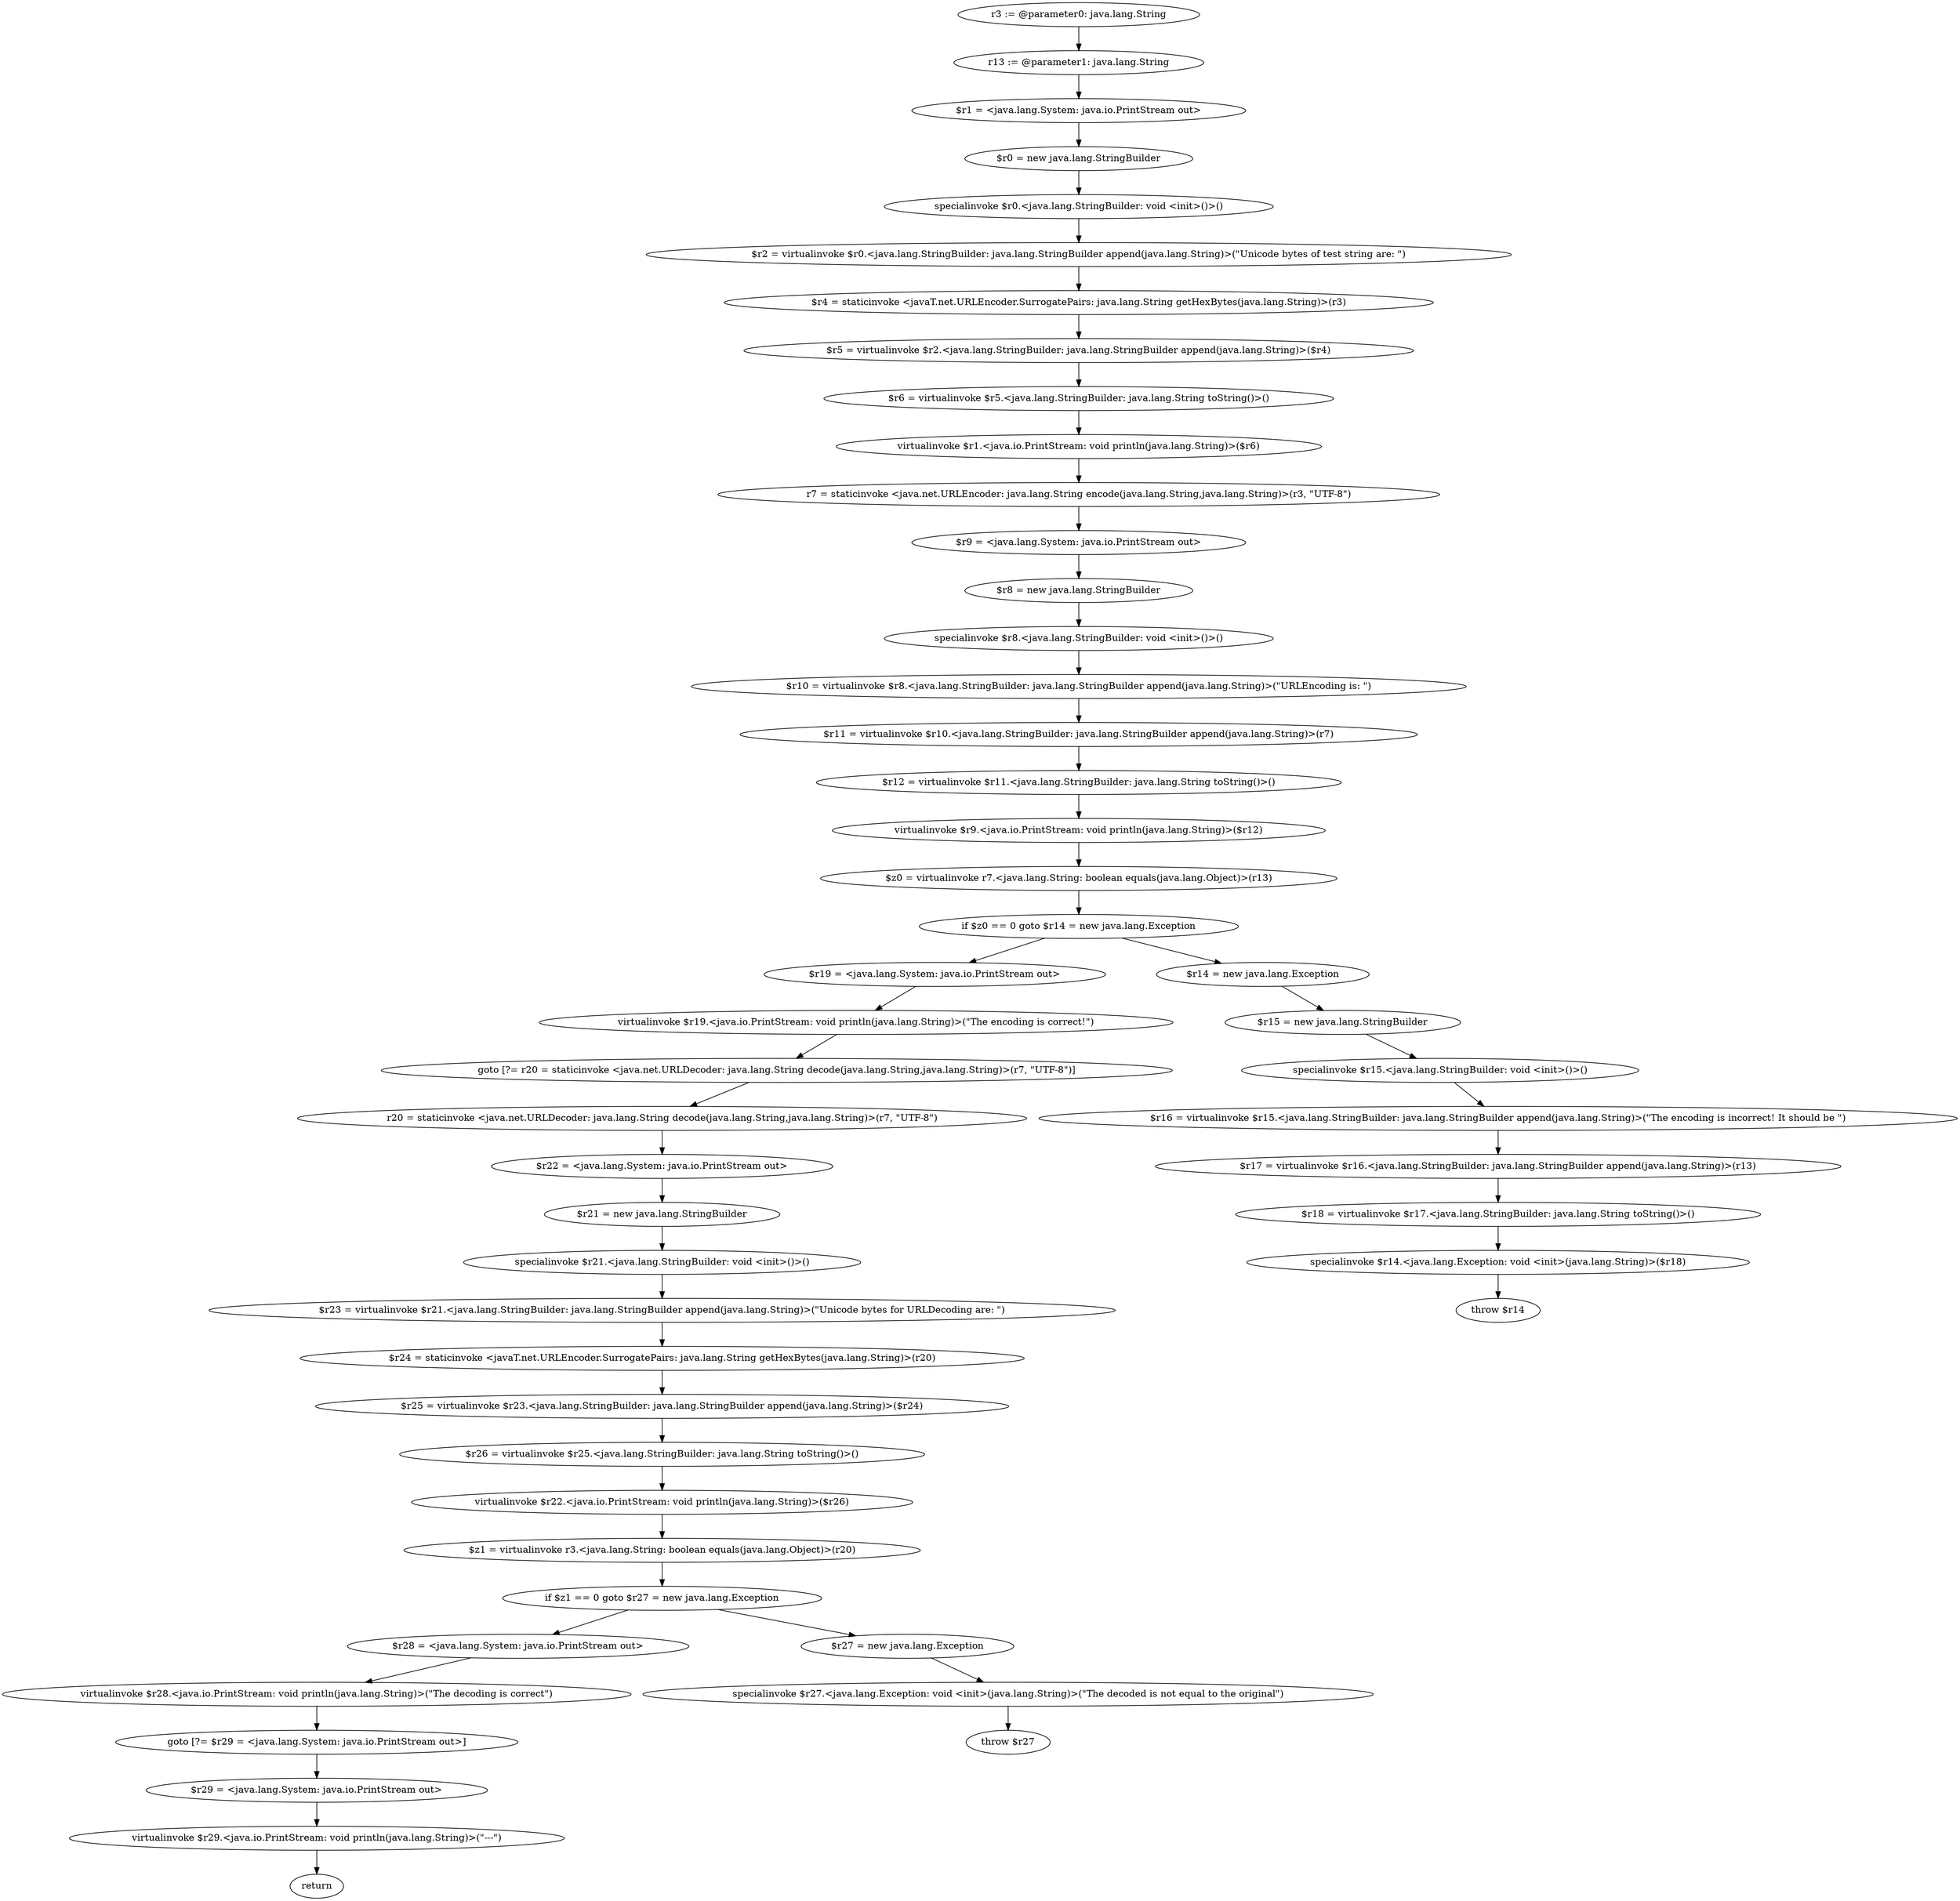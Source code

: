 digraph "unitGraph" {
    "r3 := @parameter0: java.lang.String"
    "r13 := @parameter1: java.lang.String"
    "$r1 = <java.lang.System: java.io.PrintStream out>"
    "$r0 = new java.lang.StringBuilder"
    "specialinvoke $r0.<java.lang.StringBuilder: void <init>()>()"
    "$r2 = virtualinvoke $r0.<java.lang.StringBuilder: java.lang.StringBuilder append(java.lang.String)>(\"Unicode bytes of test string are: \")"
    "$r4 = staticinvoke <javaT.net.URLEncoder.SurrogatePairs: java.lang.String getHexBytes(java.lang.String)>(r3)"
    "$r5 = virtualinvoke $r2.<java.lang.StringBuilder: java.lang.StringBuilder append(java.lang.String)>($r4)"
    "$r6 = virtualinvoke $r5.<java.lang.StringBuilder: java.lang.String toString()>()"
    "virtualinvoke $r1.<java.io.PrintStream: void println(java.lang.String)>($r6)"
    "r7 = staticinvoke <java.net.URLEncoder: java.lang.String encode(java.lang.String,java.lang.String)>(r3, \"UTF-8\")"
    "$r9 = <java.lang.System: java.io.PrintStream out>"
    "$r8 = new java.lang.StringBuilder"
    "specialinvoke $r8.<java.lang.StringBuilder: void <init>()>()"
    "$r10 = virtualinvoke $r8.<java.lang.StringBuilder: java.lang.StringBuilder append(java.lang.String)>(\"URLEncoding is: \")"
    "$r11 = virtualinvoke $r10.<java.lang.StringBuilder: java.lang.StringBuilder append(java.lang.String)>(r7)"
    "$r12 = virtualinvoke $r11.<java.lang.StringBuilder: java.lang.String toString()>()"
    "virtualinvoke $r9.<java.io.PrintStream: void println(java.lang.String)>($r12)"
    "$z0 = virtualinvoke r7.<java.lang.String: boolean equals(java.lang.Object)>(r13)"
    "if $z0 == 0 goto $r14 = new java.lang.Exception"
    "$r19 = <java.lang.System: java.io.PrintStream out>"
    "virtualinvoke $r19.<java.io.PrintStream: void println(java.lang.String)>(\"The encoding is correct!\")"
    "goto [?= r20 = staticinvoke <java.net.URLDecoder: java.lang.String decode(java.lang.String,java.lang.String)>(r7, \"UTF-8\")]"
    "$r14 = new java.lang.Exception"
    "$r15 = new java.lang.StringBuilder"
    "specialinvoke $r15.<java.lang.StringBuilder: void <init>()>()"
    "$r16 = virtualinvoke $r15.<java.lang.StringBuilder: java.lang.StringBuilder append(java.lang.String)>(\"The encoding is incorrect! It should be \")"
    "$r17 = virtualinvoke $r16.<java.lang.StringBuilder: java.lang.StringBuilder append(java.lang.String)>(r13)"
    "$r18 = virtualinvoke $r17.<java.lang.StringBuilder: java.lang.String toString()>()"
    "specialinvoke $r14.<java.lang.Exception: void <init>(java.lang.String)>($r18)"
    "throw $r14"
    "r20 = staticinvoke <java.net.URLDecoder: java.lang.String decode(java.lang.String,java.lang.String)>(r7, \"UTF-8\")"
    "$r22 = <java.lang.System: java.io.PrintStream out>"
    "$r21 = new java.lang.StringBuilder"
    "specialinvoke $r21.<java.lang.StringBuilder: void <init>()>()"
    "$r23 = virtualinvoke $r21.<java.lang.StringBuilder: java.lang.StringBuilder append(java.lang.String)>(\"Unicode bytes for URLDecoding are: \")"
    "$r24 = staticinvoke <javaT.net.URLEncoder.SurrogatePairs: java.lang.String getHexBytes(java.lang.String)>(r20)"
    "$r25 = virtualinvoke $r23.<java.lang.StringBuilder: java.lang.StringBuilder append(java.lang.String)>($r24)"
    "$r26 = virtualinvoke $r25.<java.lang.StringBuilder: java.lang.String toString()>()"
    "virtualinvoke $r22.<java.io.PrintStream: void println(java.lang.String)>($r26)"
    "$z1 = virtualinvoke r3.<java.lang.String: boolean equals(java.lang.Object)>(r20)"
    "if $z1 == 0 goto $r27 = new java.lang.Exception"
    "$r28 = <java.lang.System: java.io.PrintStream out>"
    "virtualinvoke $r28.<java.io.PrintStream: void println(java.lang.String)>(\"The decoding is correct\")"
    "goto [?= $r29 = <java.lang.System: java.io.PrintStream out>]"
    "$r27 = new java.lang.Exception"
    "specialinvoke $r27.<java.lang.Exception: void <init>(java.lang.String)>(\"The decoded is not equal to the original\")"
    "throw $r27"
    "$r29 = <java.lang.System: java.io.PrintStream out>"
    "virtualinvoke $r29.<java.io.PrintStream: void println(java.lang.String)>(\"---\")"
    "return"
    "r3 := @parameter0: java.lang.String"->"r13 := @parameter1: java.lang.String";
    "r13 := @parameter1: java.lang.String"->"$r1 = <java.lang.System: java.io.PrintStream out>";
    "$r1 = <java.lang.System: java.io.PrintStream out>"->"$r0 = new java.lang.StringBuilder";
    "$r0 = new java.lang.StringBuilder"->"specialinvoke $r0.<java.lang.StringBuilder: void <init>()>()";
    "specialinvoke $r0.<java.lang.StringBuilder: void <init>()>()"->"$r2 = virtualinvoke $r0.<java.lang.StringBuilder: java.lang.StringBuilder append(java.lang.String)>(\"Unicode bytes of test string are: \")";
    "$r2 = virtualinvoke $r0.<java.lang.StringBuilder: java.lang.StringBuilder append(java.lang.String)>(\"Unicode bytes of test string are: \")"->"$r4 = staticinvoke <javaT.net.URLEncoder.SurrogatePairs: java.lang.String getHexBytes(java.lang.String)>(r3)";
    "$r4 = staticinvoke <javaT.net.URLEncoder.SurrogatePairs: java.lang.String getHexBytes(java.lang.String)>(r3)"->"$r5 = virtualinvoke $r2.<java.lang.StringBuilder: java.lang.StringBuilder append(java.lang.String)>($r4)";
    "$r5 = virtualinvoke $r2.<java.lang.StringBuilder: java.lang.StringBuilder append(java.lang.String)>($r4)"->"$r6 = virtualinvoke $r5.<java.lang.StringBuilder: java.lang.String toString()>()";
    "$r6 = virtualinvoke $r5.<java.lang.StringBuilder: java.lang.String toString()>()"->"virtualinvoke $r1.<java.io.PrintStream: void println(java.lang.String)>($r6)";
    "virtualinvoke $r1.<java.io.PrintStream: void println(java.lang.String)>($r6)"->"r7 = staticinvoke <java.net.URLEncoder: java.lang.String encode(java.lang.String,java.lang.String)>(r3, \"UTF-8\")";
    "r7 = staticinvoke <java.net.URLEncoder: java.lang.String encode(java.lang.String,java.lang.String)>(r3, \"UTF-8\")"->"$r9 = <java.lang.System: java.io.PrintStream out>";
    "$r9 = <java.lang.System: java.io.PrintStream out>"->"$r8 = new java.lang.StringBuilder";
    "$r8 = new java.lang.StringBuilder"->"specialinvoke $r8.<java.lang.StringBuilder: void <init>()>()";
    "specialinvoke $r8.<java.lang.StringBuilder: void <init>()>()"->"$r10 = virtualinvoke $r8.<java.lang.StringBuilder: java.lang.StringBuilder append(java.lang.String)>(\"URLEncoding is: \")";
    "$r10 = virtualinvoke $r8.<java.lang.StringBuilder: java.lang.StringBuilder append(java.lang.String)>(\"URLEncoding is: \")"->"$r11 = virtualinvoke $r10.<java.lang.StringBuilder: java.lang.StringBuilder append(java.lang.String)>(r7)";
    "$r11 = virtualinvoke $r10.<java.lang.StringBuilder: java.lang.StringBuilder append(java.lang.String)>(r7)"->"$r12 = virtualinvoke $r11.<java.lang.StringBuilder: java.lang.String toString()>()";
    "$r12 = virtualinvoke $r11.<java.lang.StringBuilder: java.lang.String toString()>()"->"virtualinvoke $r9.<java.io.PrintStream: void println(java.lang.String)>($r12)";
    "virtualinvoke $r9.<java.io.PrintStream: void println(java.lang.String)>($r12)"->"$z0 = virtualinvoke r7.<java.lang.String: boolean equals(java.lang.Object)>(r13)";
    "$z0 = virtualinvoke r7.<java.lang.String: boolean equals(java.lang.Object)>(r13)"->"if $z0 == 0 goto $r14 = new java.lang.Exception";
    "if $z0 == 0 goto $r14 = new java.lang.Exception"->"$r19 = <java.lang.System: java.io.PrintStream out>";
    "if $z0 == 0 goto $r14 = new java.lang.Exception"->"$r14 = new java.lang.Exception";
    "$r19 = <java.lang.System: java.io.PrintStream out>"->"virtualinvoke $r19.<java.io.PrintStream: void println(java.lang.String)>(\"The encoding is correct!\")";
    "virtualinvoke $r19.<java.io.PrintStream: void println(java.lang.String)>(\"The encoding is correct!\")"->"goto [?= r20 = staticinvoke <java.net.URLDecoder: java.lang.String decode(java.lang.String,java.lang.String)>(r7, \"UTF-8\")]";
    "goto [?= r20 = staticinvoke <java.net.URLDecoder: java.lang.String decode(java.lang.String,java.lang.String)>(r7, \"UTF-8\")]"->"r20 = staticinvoke <java.net.URLDecoder: java.lang.String decode(java.lang.String,java.lang.String)>(r7, \"UTF-8\")";
    "$r14 = new java.lang.Exception"->"$r15 = new java.lang.StringBuilder";
    "$r15 = new java.lang.StringBuilder"->"specialinvoke $r15.<java.lang.StringBuilder: void <init>()>()";
    "specialinvoke $r15.<java.lang.StringBuilder: void <init>()>()"->"$r16 = virtualinvoke $r15.<java.lang.StringBuilder: java.lang.StringBuilder append(java.lang.String)>(\"The encoding is incorrect! It should be \")";
    "$r16 = virtualinvoke $r15.<java.lang.StringBuilder: java.lang.StringBuilder append(java.lang.String)>(\"The encoding is incorrect! It should be \")"->"$r17 = virtualinvoke $r16.<java.lang.StringBuilder: java.lang.StringBuilder append(java.lang.String)>(r13)";
    "$r17 = virtualinvoke $r16.<java.lang.StringBuilder: java.lang.StringBuilder append(java.lang.String)>(r13)"->"$r18 = virtualinvoke $r17.<java.lang.StringBuilder: java.lang.String toString()>()";
    "$r18 = virtualinvoke $r17.<java.lang.StringBuilder: java.lang.String toString()>()"->"specialinvoke $r14.<java.lang.Exception: void <init>(java.lang.String)>($r18)";
    "specialinvoke $r14.<java.lang.Exception: void <init>(java.lang.String)>($r18)"->"throw $r14";
    "r20 = staticinvoke <java.net.URLDecoder: java.lang.String decode(java.lang.String,java.lang.String)>(r7, \"UTF-8\")"->"$r22 = <java.lang.System: java.io.PrintStream out>";
    "$r22 = <java.lang.System: java.io.PrintStream out>"->"$r21 = new java.lang.StringBuilder";
    "$r21 = new java.lang.StringBuilder"->"specialinvoke $r21.<java.lang.StringBuilder: void <init>()>()";
    "specialinvoke $r21.<java.lang.StringBuilder: void <init>()>()"->"$r23 = virtualinvoke $r21.<java.lang.StringBuilder: java.lang.StringBuilder append(java.lang.String)>(\"Unicode bytes for URLDecoding are: \")";
    "$r23 = virtualinvoke $r21.<java.lang.StringBuilder: java.lang.StringBuilder append(java.lang.String)>(\"Unicode bytes for URLDecoding are: \")"->"$r24 = staticinvoke <javaT.net.URLEncoder.SurrogatePairs: java.lang.String getHexBytes(java.lang.String)>(r20)";
    "$r24 = staticinvoke <javaT.net.URLEncoder.SurrogatePairs: java.lang.String getHexBytes(java.lang.String)>(r20)"->"$r25 = virtualinvoke $r23.<java.lang.StringBuilder: java.lang.StringBuilder append(java.lang.String)>($r24)";
    "$r25 = virtualinvoke $r23.<java.lang.StringBuilder: java.lang.StringBuilder append(java.lang.String)>($r24)"->"$r26 = virtualinvoke $r25.<java.lang.StringBuilder: java.lang.String toString()>()";
    "$r26 = virtualinvoke $r25.<java.lang.StringBuilder: java.lang.String toString()>()"->"virtualinvoke $r22.<java.io.PrintStream: void println(java.lang.String)>($r26)";
    "virtualinvoke $r22.<java.io.PrintStream: void println(java.lang.String)>($r26)"->"$z1 = virtualinvoke r3.<java.lang.String: boolean equals(java.lang.Object)>(r20)";
    "$z1 = virtualinvoke r3.<java.lang.String: boolean equals(java.lang.Object)>(r20)"->"if $z1 == 0 goto $r27 = new java.lang.Exception";
    "if $z1 == 0 goto $r27 = new java.lang.Exception"->"$r28 = <java.lang.System: java.io.PrintStream out>";
    "if $z1 == 0 goto $r27 = new java.lang.Exception"->"$r27 = new java.lang.Exception";
    "$r28 = <java.lang.System: java.io.PrintStream out>"->"virtualinvoke $r28.<java.io.PrintStream: void println(java.lang.String)>(\"The decoding is correct\")";
    "virtualinvoke $r28.<java.io.PrintStream: void println(java.lang.String)>(\"The decoding is correct\")"->"goto [?= $r29 = <java.lang.System: java.io.PrintStream out>]";
    "goto [?= $r29 = <java.lang.System: java.io.PrintStream out>]"->"$r29 = <java.lang.System: java.io.PrintStream out>";
    "$r27 = new java.lang.Exception"->"specialinvoke $r27.<java.lang.Exception: void <init>(java.lang.String)>(\"The decoded is not equal to the original\")";
    "specialinvoke $r27.<java.lang.Exception: void <init>(java.lang.String)>(\"The decoded is not equal to the original\")"->"throw $r27";
    "$r29 = <java.lang.System: java.io.PrintStream out>"->"virtualinvoke $r29.<java.io.PrintStream: void println(java.lang.String)>(\"---\")";
    "virtualinvoke $r29.<java.io.PrintStream: void println(java.lang.String)>(\"---\")"->"return";
}

